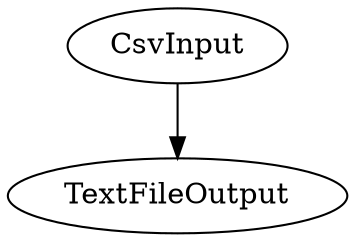 digraph G {
  tFileInputDelimited_1 [ label="CsvInput" ];
  tFileOutputDelimited_1 [ label="TextFileOutput" ];
  tFileInputDelimited_1 -> tFileOutputDelimited_1;
}
